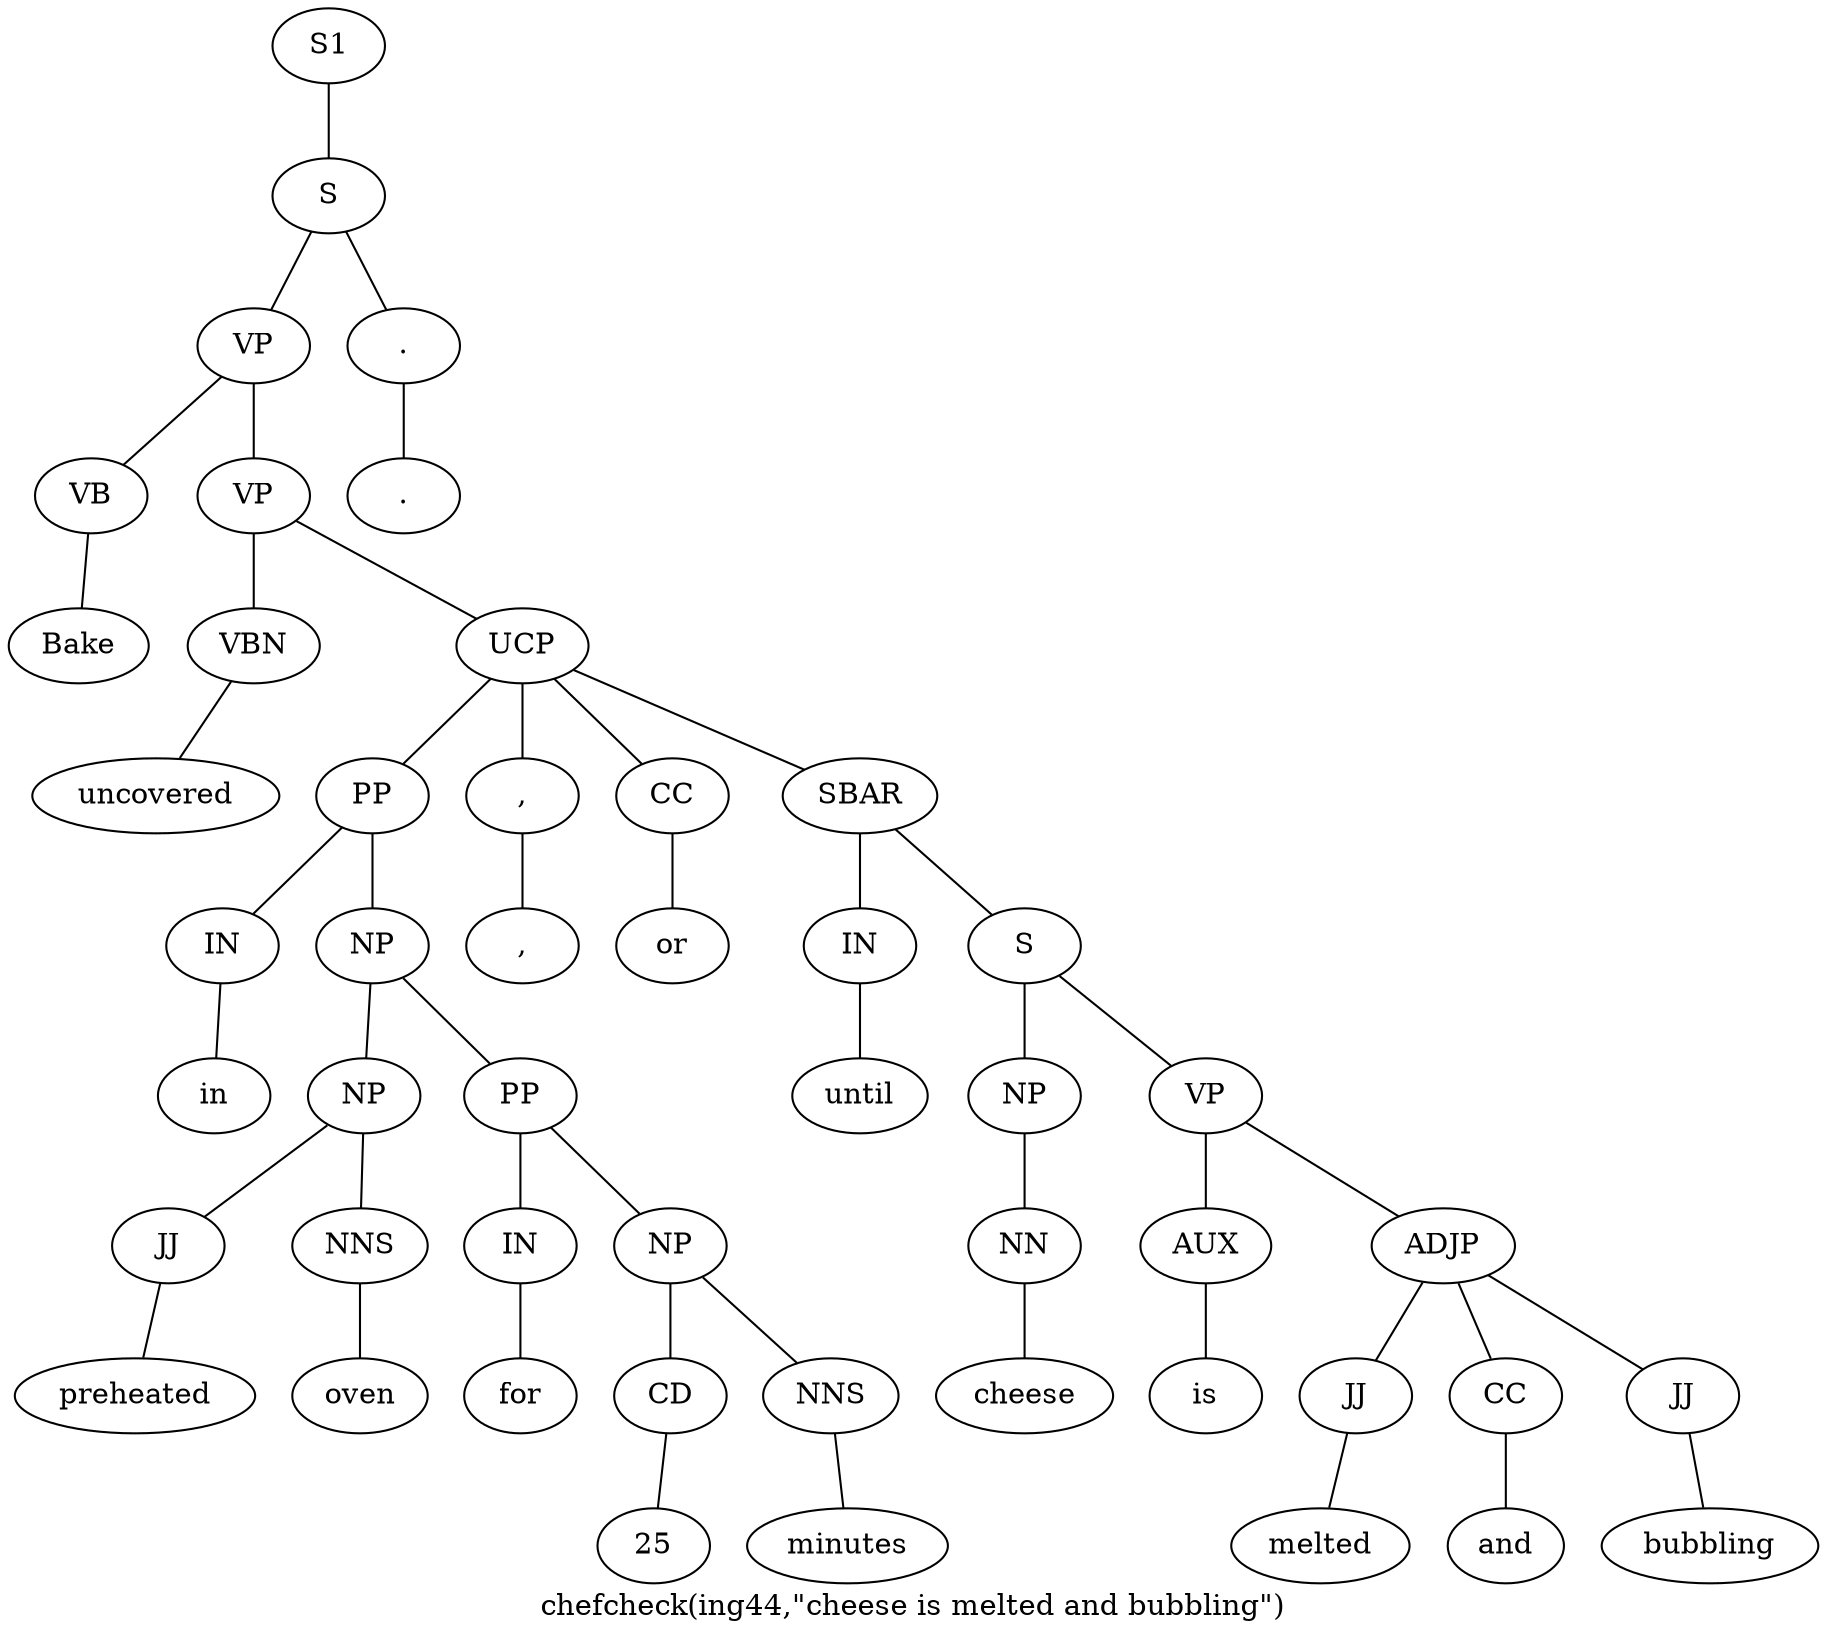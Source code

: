 graph SyntaxGraph {
	label = "chefcheck(ing44,\"cheese is melted and bubbling\")";
	Node0 [label="S1"];
	Node1 [label="S"];
	Node2 [label="VP"];
	Node3 [label="VB"];
	Node4 [label="Bake"];
	Node5 [label="VP"];
	Node6 [label="VBN"];
	Node7 [label="uncovered"];
	Node8 [label="UCP"];
	Node9 [label="PP"];
	Node10 [label="IN"];
	Node11 [label="in"];
	Node12 [label="NP"];
	Node13 [label="NP"];
	Node14 [label="JJ"];
	Node15 [label="preheated"];
	Node16 [label="NNS"];
	Node17 [label="oven"];
	Node18 [label="PP"];
	Node19 [label="IN"];
	Node20 [label="for"];
	Node21 [label="NP"];
	Node22 [label="CD"];
	Node23 [label="25"];
	Node24 [label="NNS"];
	Node25 [label="minutes"];
	Node26 [label=","];
	Node27 [label=","];
	Node28 [label="CC"];
	Node29 [label="or"];
	Node30 [label="SBAR"];
	Node31 [label="IN"];
	Node32 [label="until"];
	Node33 [label="S"];
	Node34 [label="NP"];
	Node35 [label="NN"];
	Node36 [label="cheese"];
	Node37 [label="VP"];
	Node38 [label="AUX"];
	Node39 [label="is"];
	Node40 [label="ADJP"];
	Node41 [label="JJ"];
	Node42 [label="melted"];
	Node43 [label="CC"];
	Node44 [label="and"];
	Node45 [label="JJ"];
	Node46 [label="bubbling"];
	Node47 [label="."];
	Node48 [label="."];

	Node0 -- Node1;
	Node1 -- Node2;
	Node1 -- Node47;
	Node2 -- Node3;
	Node2 -- Node5;
	Node3 -- Node4;
	Node5 -- Node6;
	Node5 -- Node8;
	Node6 -- Node7;
	Node8 -- Node9;
	Node8 -- Node26;
	Node8 -- Node28;
	Node8 -- Node30;
	Node9 -- Node10;
	Node9 -- Node12;
	Node10 -- Node11;
	Node12 -- Node13;
	Node12 -- Node18;
	Node13 -- Node14;
	Node13 -- Node16;
	Node14 -- Node15;
	Node16 -- Node17;
	Node18 -- Node19;
	Node18 -- Node21;
	Node19 -- Node20;
	Node21 -- Node22;
	Node21 -- Node24;
	Node22 -- Node23;
	Node24 -- Node25;
	Node26 -- Node27;
	Node28 -- Node29;
	Node30 -- Node31;
	Node30 -- Node33;
	Node31 -- Node32;
	Node33 -- Node34;
	Node33 -- Node37;
	Node34 -- Node35;
	Node35 -- Node36;
	Node37 -- Node38;
	Node37 -- Node40;
	Node38 -- Node39;
	Node40 -- Node41;
	Node40 -- Node43;
	Node40 -- Node45;
	Node41 -- Node42;
	Node43 -- Node44;
	Node45 -- Node46;
	Node47 -- Node48;
}